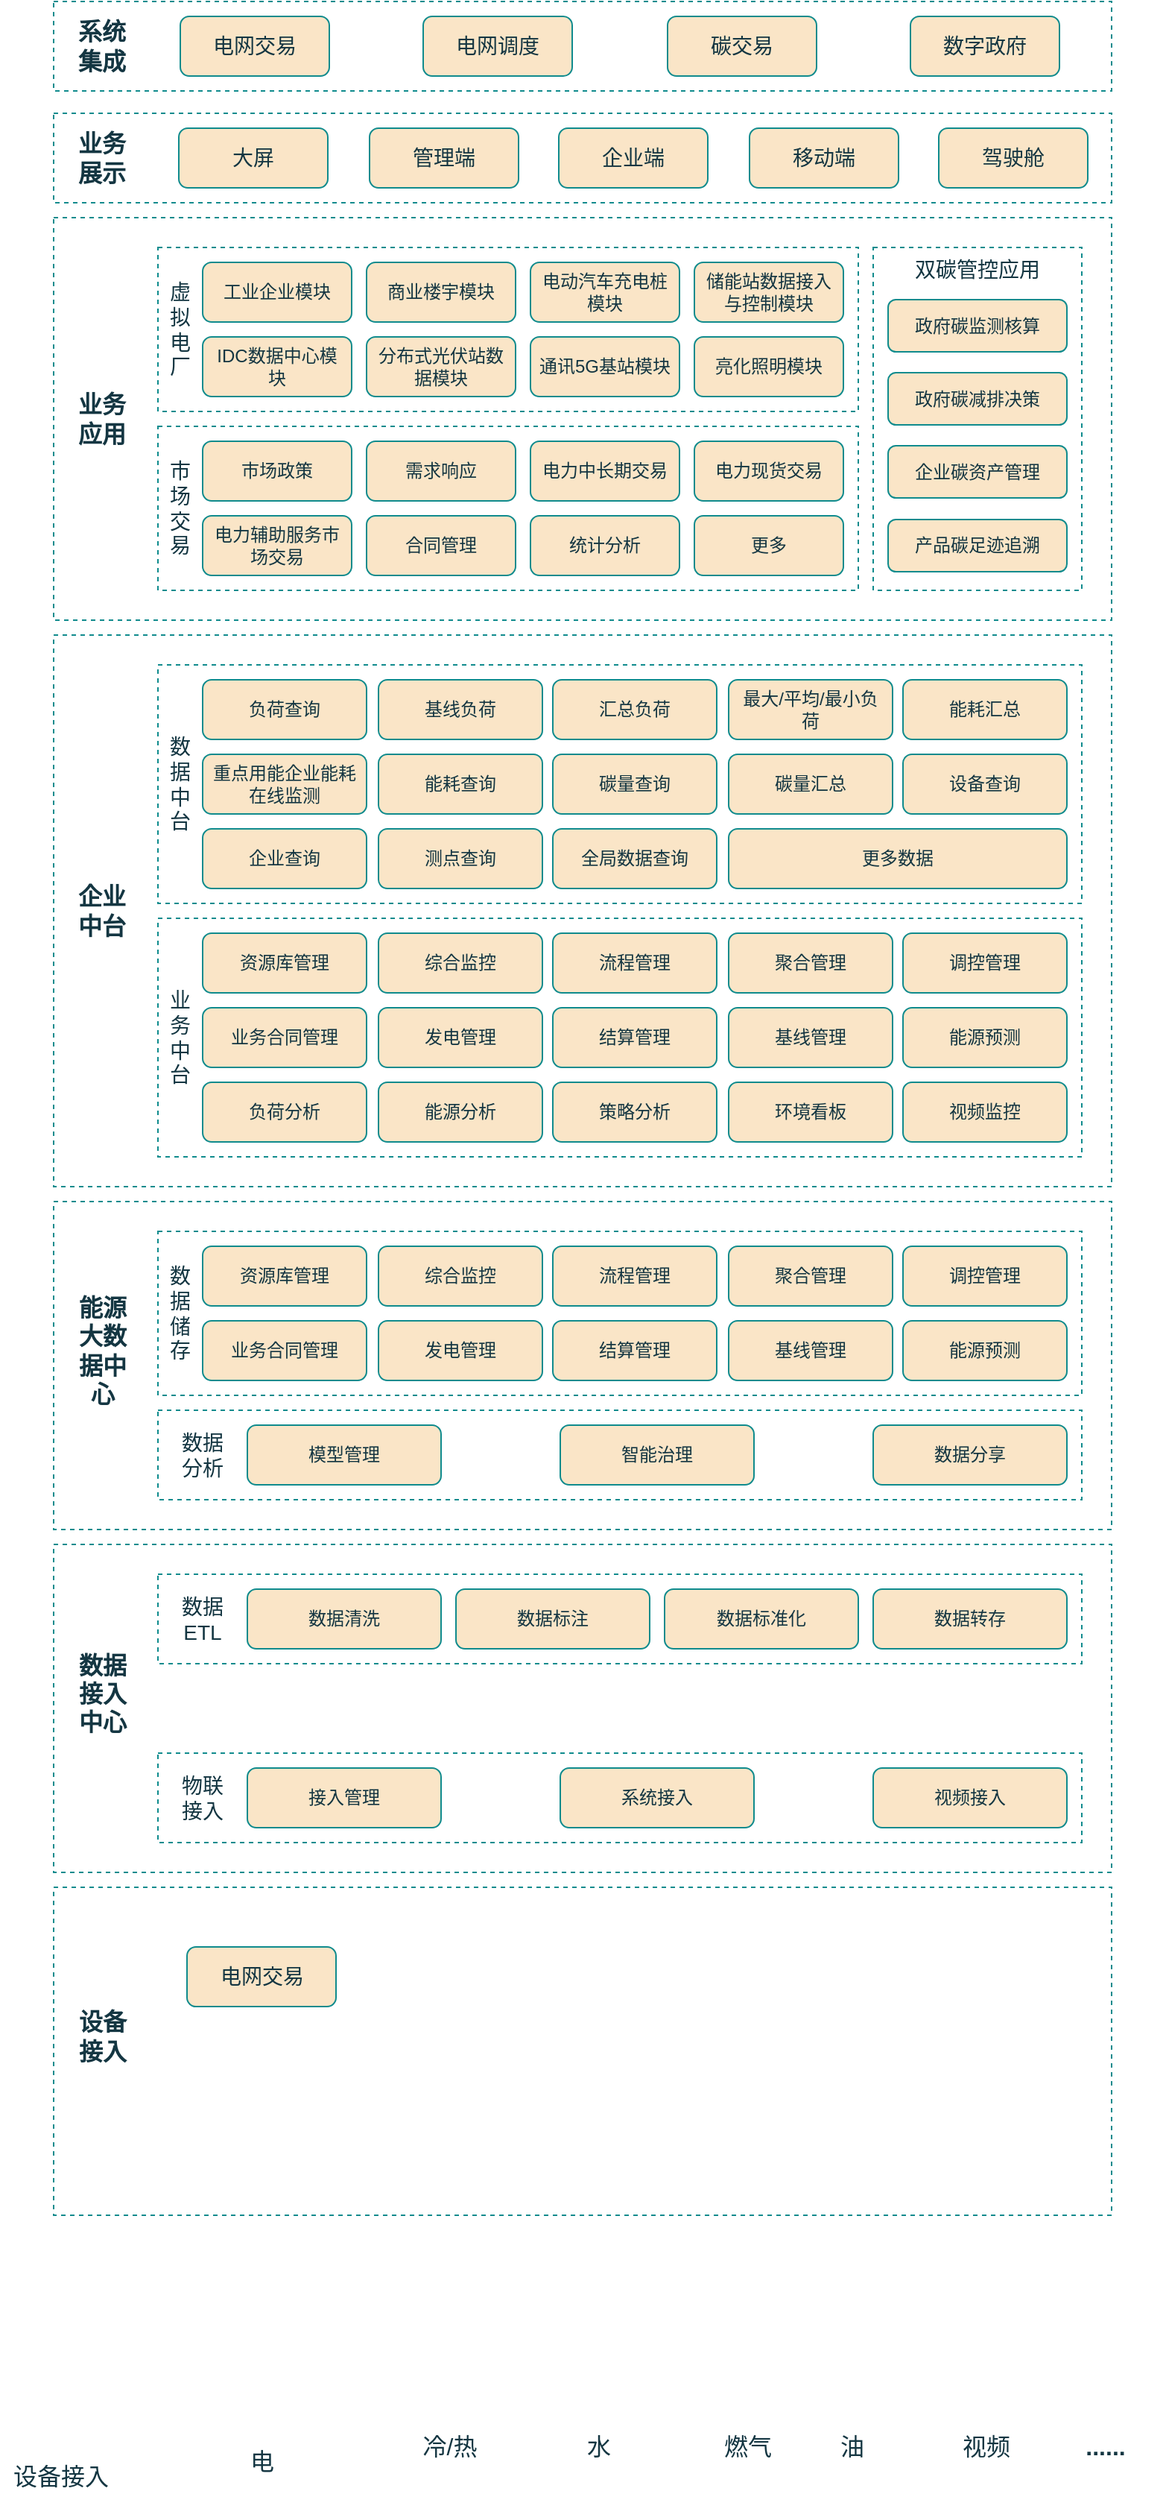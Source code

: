 <mxfile version="21.8.0" type="github">
  <diagram name="第 1 页" id="877RhzWgA3aIjibraQp5">
    <mxGraphModel dx="1426" dy="759" grid="1" gridSize="10" guides="1" tooltips="1" connect="1" arrows="1" fold="1" page="1" pageScale="1" pageWidth="827" pageHeight="1169" math="0" shadow="0">
      <root>
        <mxCell id="0" />
        <mxCell id="1" parent="0" />
        <mxCell id="xxzeKwcSgZ4KopVO6_LS-193" value="" style="rounded=0;whiteSpace=wrap;html=1;fillColor=none;dashed=1;strokeColor=#0F8B8D;labelBackgroundColor=none;fontColor=#143642;" vertex="1" parent="1">
          <mxGeometry x="70" y="820" width="710" height="220" as="geometry" />
        </mxCell>
        <mxCell id="xxzeKwcSgZ4KopVO6_LS-212" value="" style="rounded=0;whiteSpace=wrap;html=1;fillColor=none;dashed=1;strokeColor=#0F8B8D;labelBackgroundColor=none;fontColor=#143642;" vertex="1" parent="1">
          <mxGeometry x="70" y="1050" width="710" height="220" as="geometry" />
        </mxCell>
        <mxCell id="xxzeKwcSgZ4KopVO6_LS-88" value="" style="rounded=0;whiteSpace=wrap;html=1;fillColor=none;dashed=1;strokeColor=#0F8B8D;labelBackgroundColor=none;fontColor=#143642;" vertex="1" parent="1">
          <mxGeometry x="70" y="160" width="710" height="270" as="geometry" />
        </mxCell>
        <mxCell id="xxzeKwcSgZ4KopVO6_LS-36" value="" style="rounded=0;whiteSpace=wrap;html=1;fillColor=none;dashed=1;strokeColor=#0F8B8D;labelBackgroundColor=none;fontColor=#143642;" vertex="1" parent="1">
          <mxGeometry x="140" y="180" width="470" height="110" as="geometry" />
        </mxCell>
        <mxCell id="xxzeKwcSgZ4KopVO6_LS-56" value="" style="rounded=0;whiteSpace=wrap;html=1;fillColor=none;dashed=1;strokeColor=#0F8B8D;labelBackgroundColor=none;fontColor=#143642;" vertex="1" parent="1">
          <mxGeometry x="140" y="300" width="470" height="110" as="geometry" />
        </mxCell>
        <mxCell id="xxzeKwcSgZ4KopVO6_LS-46" value="" style="rounded=0;whiteSpace=wrap;html=1;fillColor=none;dashed=1;strokeColor=#0F8B8D;labelBackgroundColor=none;fontColor=#143642;" vertex="1" parent="1">
          <mxGeometry x="620" y="180" width="140" height="230" as="geometry" />
        </mxCell>
        <mxCell id="xxzeKwcSgZ4KopVO6_LS-24" value="" style="rounded=0;whiteSpace=wrap;html=1;fillColor=none;dashed=1;strokeColor=#0F8B8D;labelBackgroundColor=none;fontColor=#143642;" vertex="1" parent="1">
          <mxGeometry x="70" y="90" width="710" height="60" as="geometry" />
        </mxCell>
        <mxCell id="xxzeKwcSgZ4KopVO6_LS-1" value="" style="rounded=0;whiteSpace=wrap;html=1;fillColor=none;dashed=1;strokeColor=#0F8B8D;labelBackgroundColor=none;fontColor=#143642;" vertex="1" parent="1">
          <mxGeometry x="70" y="15" width="710" height="60" as="geometry" />
        </mxCell>
        <mxCell id="xxzeKwcSgZ4KopVO6_LS-2" value="业务展示" style="text;html=1;strokeColor=none;fillColor=none;align=center;verticalAlign=middle;whiteSpace=wrap;rounded=0;fontSize=16;fontStyle=1;labelBackgroundColor=none;fontColor=#143642;" vertex="1" parent="1">
          <mxGeometry x="80" y="105" width="45" height="30" as="geometry" />
        </mxCell>
        <mxCell id="xxzeKwcSgZ4KopVO6_LS-3" value="业务应用" style="text;html=1;strokeColor=none;fillColor=none;align=center;verticalAlign=middle;whiteSpace=wrap;rounded=0;fontSize=16;fontStyle=1;labelBackgroundColor=none;fontColor=#143642;" vertex="1" parent="1">
          <mxGeometry x="85" y="280" width="35" height="30" as="geometry" />
        </mxCell>
        <mxCell id="xxzeKwcSgZ4KopVO6_LS-7" value="系统集成" style="text;html=1;strokeColor=none;fillColor=none;align=center;verticalAlign=middle;whiteSpace=wrap;rounded=0;fontSize=16;fontStyle=1;labelBackgroundColor=none;fontColor=#143642;" vertex="1" parent="1">
          <mxGeometry x="80" y="30" width="45" height="30" as="geometry" />
        </mxCell>
        <mxCell id="xxzeKwcSgZ4KopVO6_LS-8" value="设备接入" style="text;html=1;strokeColor=none;fillColor=none;align=center;verticalAlign=middle;whiteSpace=wrap;rounded=0;fontSize=16;labelBackgroundColor=none;fontColor=#143642;" vertex="1" parent="1">
          <mxGeometry x="34.5" y="1660" width="80" height="30" as="geometry" />
        </mxCell>
        <mxCell id="xxzeKwcSgZ4KopVO6_LS-9" value="电" style="text;html=1;strokeColor=none;fillColor=none;align=center;verticalAlign=middle;whiteSpace=wrap;rounded=0;fontSize=16;labelBackgroundColor=none;fontColor=#143642;" vertex="1" parent="1">
          <mxGeometry x="169.5" y="1650" width="80" height="30" as="geometry" />
        </mxCell>
        <mxCell id="xxzeKwcSgZ4KopVO6_LS-10" value="冷/热" style="text;html=1;strokeColor=none;fillColor=none;align=center;verticalAlign=middle;whiteSpace=wrap;rounded=0;fontSize=16;labelBackgroundColor=none;fontColor=#143642;" vertex="1" parent="1">
          <mxGeometry x="295.5" y="1640" width="80" height="30" as="geometry" />
        </mxCell>
        <mxCell id="xxzeKwcSgZ4KopVO6_LS-11" value="水" style="text;html=1;strokeColor=none;fillColor=none;align=center;verticalAlign=middle;whiteSpace=wrap;rounded=0;fontSize=16;labelBackgroundColor=none;fontColor=#143642;" vertex="1" parent="1">
          <mxGeometry x="395.5" y="1640" width="80" height="30" as="geometry" />
        </mxCell>
        <mxCell id="xxzeKwcSgZ4KopVO6_LS-12" value="燃气" style="text;html=1;strokeColor=none;fillColor=none;align=center;verticalAlign=middle;whiteSpace=wrap;rounded=0;fontSize=16;labelBackgroundColor=none;fontColor=#143642;" vertex="1" parent="1">
          <mxGeometry x="495.5" y="1640" width="80" height="30" as="geometry" />
        </mxCell>
        <mxCell id="xxzeKwcSgZ4KopVO6_LS-13" value="油" style="text;html=1;strokeColor=none;fillColor=none;align=center;verticalAlign=middle;whiteSpace=wrap;rounded=0;fontSize=16;labelBackgroundColor=none;fontColor=#143642;" vertex="1" parent="1">
          <mxGeometry x="565.5" y="1640" width="80" height="30" as="geometry" />
        </mxCell>
        <mxCell id="xxzeKwcSgZ4KopVO6_LS-14" value="视频" style="text;html=1;strokeColor=none;fillColor=none;align=center;verticalAlign=middle;whiteSpace=wrap;rounded=0;fontSize=16;labelBackgroundColor=none;fontColor=#143642;" vertex="1" parent="1">
          <mxGeometry x="655.5" y="1640" width="80" height="30" as="geometry" />
        </mxCell>
        <mxCell id="xxzeKwcSgZ4KopVO6_LS-15" value="......" style="text;html=1;strokeColor=none;fillColor=none;align=center;verticalAlign=middle;whiteSpace=wrap;rounded=0;fontSize=16;fontStyle=1;labelBackgroundColor=none;fontColor=#143642;" vertex="1" parent="1">
          <mxGeometry x="735.5" y="1640" width="80" height="30" as="geometry" />
        </mxCell>
        <mxCell id="xxzeKwcSgZ4KopVO6_LS-16" value="电网交易" style="rounded=1;whiteSpace=wrap;html=1;fontSize=14;fillColor=#FAE5C7;strokeColor=#0F8B8D;labelBackgroundColor=none;fontColor=#143642;" vertex="1" parent="1">
          <mxGeometry x="155" y="25" width="100" height="40" as="geometry" />
        </mxCell>
        <mxCell id="xxzeKwcSgZ4KopVO6_LS-17" value="电网调度" style="rounded=1;whiteSpace=wrap;html=1;fontSize=14;fillColor=#FAE5C7;strokeColor=#0F8B8D;labelBackgroundColor=none;fontColor=#143642;" vertex="1" parent="1">
          <mxGeometry x="318" y="25" width="100" height="40" as="geometry" />
        </mxCell>
        <mxCell id="xxzeKwcSgZ4KopVO6_LS-18" value="碳交易" style="rounded=1;whiteSpace=wrap;html=1;fontSize=14;fillColor=#FAE5C7;strokeColor=#0F8B8D;labelBackgroundColor=none;fontColor=#143642;" vertex="1" parent="1">
          <mxGeometry x="482" y="25" width="100" height="40" as="geometry" />
        </mxCell>
        <mxCell id="xxzeKwcSgZ4KopVO6_LS-19" value="数字政府" style="rounded=1;whiteSpace=wrap;html=1;fontSize=14;fillColor=#FAE5C7;strokeColor=#0F8B8D;labelBackgroundColor=none;fontColor=#143642;" vertex="1" parent="1">
          <mxGeometry x="645" y="25" width="100" height="40" as="geometry" />
        </mxCell>
        <mxCell id="xxzeKwcSgZ4KopVO6_LS-20" value="大屏" style="rounded=1;whiteSpace=wrap;html=1;fontSize=14;fillColor=#FAE5C7;strokeColor=#0F8B8D;labelBackgroundColor=none;fontColor=#143642;" vertex="1" parent="1">
          <mxGeometry x="154" y="100" width="100" height="40" as="geometry" />
        </mxCell>
        <mxCell id="xxzeKwcSgZ4KopVO6_LS-21" value="管理端" style="rounded=1;whiteSpace=wrap;html=1;fontSize=14;fillColor=#FAE5C7;strokeColor=#0F8B8D;labelBackgroundColor=none;fontColor=#143642;" vertex="1" parent="1">
          <mxGeometry x="282" y="100" width="100" height="40" as="geometry" />
        </mxCell>
        <mxCell id="xxzeKwcSgZ4KopVO6_LS-22" value="企业端" style="rounded=1;whiteSpace=wrap;html=1;fontSize=14;fillColor=#FAE5C7;strokeColor=#0F8B8D;labelBackgroundColor=none;fontColor=#143642;" vertex="1" parent="1">
          <mxGeometry x="409" y="100" width="100" height="40" as="geometry" />
        </mxCell>
        <mxCell id="xxzeKwcSgZ4KopVO6_LS-23" value="移动端" style="rounded=1;whiteSpace=wrap;html=1;fontSize=14;fillColor=#FAE5C7;strokeColor=#0F8B8D;labelBackgroundColor=none;fontColor=#143642;" vertex="1" parent="1">
          <mxGeometry x="537" y="100" width="100" height="40" as="geometry" />
        </mxCell>
        <mxCell id="xxzeKwcSgZ4KopVO6_LS-27" value="驾驶舱" style="rounded=1;whiteSpace=wrap;html=1;fontSize=14;fillColor=#FAE5C7;strokeColor=#0F8B8D;labelBackgroundColor=none;fontColor=#143642;" vertex="1" parent="1">
          <mxGeometry x="664" y="100" width="100" height="40" as="geometry" />
        </mxCell>
        <mxCell id="xxzeKwcSgZ4KopVO6_LS-28" value="工业企业模块" style="rounded=1;whiteSpace=wrap;html=1;fontSize=12;fillColor=#FAE5C7;strokeColor=#0F8B8D;spacingLeft=5;spacingRight=5;labelBackgroundColor=none;fontColor=#143642;" vertex="1" parent="1">
          <mxGeometry x="170" y="190" width="100" height="40" as="geometry" />
        </mxCell>
        <mxCell id="xxzeKwcSgZ4KopVO6_LS-29" value="商业楼宇模块" style="rounded=1;whiteSpace=wrap;html=1;fontSize=12;fillColor=#FAE5C7;strokeColor=#0F8B8D;spacingLeft=5;spacingRight=5;labelBackgroundColor=none;fontColor=#143642;" vertex="1" parent="1">
          <mxGeometry x="280" y="190" width="100" height="40" as="geometry" />
        </mxCell>
        <mxCell id="xxzeKwcSgZ4KopVO6_LS-30" value="IDC数据中心模块" style="rounded=1;whiteSpace=wrap;html=1;fontSize=12;fillColor=#FAE5C7;strokeColor=#0F8B8D;spacingLeft=5;spacingRight=5;labelBackgroundColor=none;fontColor=#143642;" vertex="1" parent="1">
          <mxGeometry x="170" y="240" width="100" height="40" as="geometry" />
        </mxCell>
        <mxCell id="xxzeKwcSgZ4KopVO6_LS-31" value="储能站数据接入与控制模块" style="rounded=1;whiteSpace=wrap;html=1;fontSize=12;fillColor=#FAE5C7;strokeColor=#0F8B8D;spacingLeft=5;spacingRight=5;labelBackgroundColor=none;fontColor=#143642;" vertex="1" parent="1">
          <mxGeometry x="500" y="190" width="100" height="40" as="geometry" />
        </mxCell>
        <mxCell id="xxzeKwcSgZ4KopVO6_LS-32" value="电动汽车充电桩模块" style="rounded=1;whiteSpace=wrap;html=1;fontSize=12;fillColor=#FAE5C7;strokeColor=#0F8B8D;spacingLeft=5;spacingRight=5;labelBackgroundColor=none;fontColor=#143642;" vertex="1" parent="1">
          <mxGeometry x="390" y="190" width="100" height="40" as="geometry" />
        </mxCell>
        <mxCell id="xxzeKwcSgZ4KopVO6_LS-33" value="分布式光伏站数据模块" style="rounded=1;whiteSpace=wrap;html=1;fontSize=12;fillColor=#FAE5C7;strokeColor=#0F8B8D;spacingLeft=5;spacingRight=5;labelBackgroundColor=none;fontColor=#143642;" vertex="1" parent="1">
          <mxGeometry x="280" y="240" width="100" height="40" as="geometry" />
        </mxCell>
        <mxCell id="xxzeKwcSgZ4KopVO6_LS-34" value="通讯5G基站模块" style="rounded=1;whiteSpace=wrap;html=1;fontSize=12;fillColor=#FAE5C7;strokeColor=#0F8B8D;spacingLeft=5;spacingRight=5;labelBackgroundColor=none;fontColor=#143642;" vertex="1" parent="1">
          <mxGeometry x="390" y="240" width="100" height="40" as="geometry" />
        </mxCell>
        <mxCell id="xxzeKwcSgZ4KopVO6_LS-35" value="亮化照明模块" style="rounded=1;whiteSpace=wrap;html=1;fontSize=12;fillColor=#FAE5C7;strokeColor=#0F8B8D;spacingLeft=5;spacingRight=5;labelBackgroundColor=none;fontColor=#143642;" vertex="1" parent="1">
          <mxGeometry x="500" y="240" width="100" height="40" as="geometry" />
        </mxCell>
        <mxCell id="xxzeKwcSgZ4KopVO6_LS-37" value="虚拟电厂" style="text;html=1;strokeColor=none;fillColor=none;align=center;verticalAlign=middle;whiteSpace=wrap;rounded=0;fontSize=14;spacingLeft=5;spacingRight=5;labelBackgroundColor=none;fontColor=#143642;" vertex="1" parent="1">
          <mxGeometry x="140" y="180" width="30" height="110" as="geometry" />
        </mxCell>
        <mxCell id="xxzeKwcSgZ4KopVO6_LS-38" value="政府碳监测核算" style="rounded=1;whiteSpace=wrap;html=1;fontSize=12;fillColor=#FAE5C7;strokeColor=#0F8B8D;spacingLeft=5;spacingRight=5;labelBackgroundColor=none;fontColor=#143642;" vertex="1" parent="1">
          <mxGeometry x="630" y="215" width="120" height="35" as="geometry" />
        </mxCell>
        <mxCell id="xxzeKwcSgZ4KopVO6_LS-39" value="政府碳减排决策" style="rounded=1;whiteSpace=wrap;html=1;fontSize=12;fillColor=#FAE5C7;strokeColor=#0F8B8D;spacingLeft=5;spacingRight=5;labelBackgroundColor=none;fontColor=#143642;" vertex="1" parent="1">
          <mxGeometry x="630" y="264" width="120" height="35" as="geometry" />
        </mxCell>
        <mxCell id="xxzeKwcSgZ4KopVO6_LS-41" value="产品碳足迹追溯" style="rounded=1;whiteSpace=wrap;html=1;fontSize=12;fillColor=#FAE5C7;strokeColor=#0F8B8D;spacingLeft=5;spacingRight=5;labelBackgroundColor=none;fontColor=#143642;" vertex="1" parent="1">
          <mxGeometry x="630" y="362.5" width="120" height="35" as="geometry" />
        </mxCell>
        <mxCell id="xxzeKwcSgZ4KopVO6_LS-42" value="企业碳资产管理" style="rounded=1;whiteSpace=wrap;html=1;fontSize=12;fillColor=#FAE5C7;strokeColor=#0F8B8D;spacingLeft=5;spacingRight=5;labelBackgroundColor=none;fontColor=#143642;" vertex="1" parent="1">
          <mxGeometry x="630" y="313" width="120" height="35" as="geometry" />
        </mxCell>
        <mxCell id="xxzeKwcSgZ4KopVO6_LS-47" value="双碳管控应用" style="text;html=1;strokeColor=none;fillColor=none;align=center;verticalAlign=middle;whiteSpace=wrap;rounded=0;fontSize=14;labelBackgroundColor=none;fontColor=#143642;" vertex="1" parent="1">
          <mxGeometry x="620" y="180" width="140" height="30" as="geometry" />
        </mxCell>
        <mxCell id="xxzeKwcSgZ4KopVO6_LS-48" value="市场政策" style="rounded=1;whiteSpace=wrap;html=1;fontSize=12;fillColor=#FAE5C7;strokeColor=#0F8B8D;spacingLeft=5;spacingRight=5;labelBackgroundColor=none;fontColor=#143642;" vertex="1" parent="1">
          <mxGeometry x="170" y="310" width="100" height="40" as="geometry" />
        </mxCell>
        <mxCell id="xxzeKwcSgZ4KopVO6_LS-49" value="需求响应" style="rounded=1;whiteSpace=wrap;html=1;fontSize=12;fillColor=#FAE5C7;strokeColor=#0F8B8D;spacingLeft=5;spacingRight=5;labelBackgroundColor=none;fontColor=#143642;" vertex="1" parent="1">
          <mxGeometry x="280" y="310" width="100" height="40" as="geometry" />
        </mxCell>
        <mxCell id="xxzeKwcSgZ4KopVO6_LS-50" value="电力辅助服务市场交易" style="rounded=1;whiteSpace=wrap;html=1;fontSize=12;fillColor=#FAE5C7;strokeColor=#0F8B8D;spacingLeft=5;spacingRight=5;labelBackgroundColor=none;fontColor=#143642;" vertex="1" parent="1">
          <mxGeometry x="170" y="360" width="100" height="40" as="geometry" />
        </mxCell>
        <mxCell id="xxzeKwcSgZ4KopVO6_LS-51" value="电力现货交易" style="rounded=1;whiteSpace=wrap;html=1;fontSize=12;fillColor=#FAE5C7;strokeColor=#0F8B8D;spacingLeft=5;spacingRight=5;labelBackgroundColor=none;fontColor=#143642;" vertex="1" parent="1">
          <mxGeometry x="500" y="310" width="100" height="40" as="geometry" />
        </mxCell>
        <mxCell id="xxzeKwcSgZ4KopVO6_LS-52" value="电力中长期交易" style="rounded=1;whiteSpace=wrap;html=1;fontSize=12;fillColor=#FAE5C7;strokeColor=#0F8B8D;spacingLeft=5;spacingRight=5;labelBackgroundColor=none;fontColor=#143642;" vertex="1" parent="1">
          <mxGeometry x="390" y="310" width="100" height="40" as="geometry" />
        </mxCell>
        <mxCell id="xxzeKwcSgZ4KopVO6_LS-53" value="合同管理" style="rounded=1;whiteSpace=wrap;html=1;fontSize=12;fillColor=#FAE5C7;strokeColor=#0F8B8D;spacingLeft=5;spacingRight=5;labelBackgroundColor=none;fontColor=#143642;" vertex="1" parent="1">
          <mxGeometry x="280" y="360" width="100" height="40" as="geometry" />
        </mxCell>
        <mxCell id="xxzeKwcSgZ4KopVO6_LS-54" value="统计分析" style="rounded=1;whiteSpace=wrap;html=1;fontSize=12;fillColor=#FAE5C7;strokeColor=#0F8B8D;spacingLeft=5;spacingRight=5;labelBackgroundColor=none;fontColor=#143642;" vertex="1" parent="1">
          <mxGeometry x="390" y="360" width="100" height="40" as="geometry" />
        </mxCell>
        <mxCell id="xxzeKwcSgZ4KopVO6_LS-55" value="更多" style="rounded=1;whiteSpace=wrap;html=1;fontSize=12;fillColor=#FAE5C7;strokeColor=#0F8B8D;spacingLeft=5;spacingRight=5;labelBackgroundColor=none;fontColor=#143642;" vertex="1" parent="1">
          <mxGeometry x="500" y="360" width="100" height="40" as="geometry" />
        </mxCell>
        <mxCell id="xxzeKwcSgZ4KopVO6_LS-87" value="市场交易" style="text;html=1;strokeColor=none;fillColor=none;align=center;verticalAlign=middle;whiteSpace=wrap;rounded=0;fontSize=14;spacingLeft=5;spacingRight=5;labelBackgroundColor=none;fontColor=#143642;" vertex="1" parent="1">
          <mxGeometry x="140" y="300" width="30" height="110" as="geometry" />
        </mxCell>
        <mxCell id="xxzeKwcSgZ4KopVO6_LS-89" value="" style="rounded=0;whiteSpace=wrap;html=1;fillColor=none;dashed=1;strokeColor=#0F8B8D;labelBackgroundColor=none;fontColor=#143642;" vertex="1" parent="1">
          <mxGeometry x="70" y="440" width="710" height="370" as="geometry" />
        </mxCell>
        <mxCell id="xxzeKwcSgZ4KopVO6_LS-90" value="" style="rounded=0;whiteSpace=wrap;html=1;fillColor=none;dashed=1;strokeColor=#0F8B8D;labelBackgroundColor=none;fontColor=#143642;" vertex="1" parent="1">
          <mxGeometry x="140" y="460" width="620" height="160" as="geometry" />
        </mxCell>
        <mxCell id="xxzeKwcSgZ4KopVO6_LS-91" value="" style="rounded=0;whiteSpace=wrap;html=1;fillColor=none;dashed=1;strokeColor=#0F8B8D;labelBackgroundColor=none;fontColor=#143642;" vertex="1" parent="1">
          <mxGeometry x="140" y="630" width="620" height="160" as="geometry" />
        </mxCell>
        <mxCell id="xxzeKwcSgZ4KopVO6_LS-93" value="企业中台" style="text;html=1;strokeColor=none;fillColor=none;align=center;verticalAlign=middle;whiteSpace=wrap;rounded=0;fontSize=16;fontStyle=1;labelBackgroundColor=none;fontColor=#143642;" vertex="1" parent="1">
          <mxGeometry x="85" y="610" width="35" height="30" as="geometry" />
        </mxCell>
        <mxCell id="xxzeKwcSgZ4KopVO6_LS-94" value="负荷查询" style="rounded=1;whiteSpace=wrap;html=1;fontSize=12;fillColor=#FAE5C7;strokeColor=#0F8B8D;spacingLeft=5;spacingRight=5;labelBackgroundColor=none;fontColor=#143642;" vertex="1" parent="1">
          <mxGeometry x="170" y="470" width="110" height="40" as="geometry" />
        </mxCell>
        <mxCell id="xxzeKwcSgZ4KopVO6_LS-95" value="基线负荷" style="rounded=1;whiteSpace=wrap;html=1;fontSize=12;fillColor=#FAE5C7;strokeColor=#0F8B8D;spacingLeft=5;spacingRight=5;labelBackgroundColor=none;fontColor=#143642;" vertex="1" parent="1">
          <mxGeometry x="288" y="470" width="110" height="40" as="geometry" />
        </mxCell>
        <mxCell id="xxzeKwcSgZ4KopVO6_LS-96" value="重点用能企业能耗在线监测" style="rounded=1;whiteSpace=wrap;html=1;fontSize=12;fillColor=#FAE5C7;strokeColor=#0F8B8D;spacingLeft=5;spacingRight=5;labelBackgroundColor=none;fontColor=#143642;" vertex="1" parent="1">
          <mxGeometry x="170" y="520" width="110" height="40" as="geometry" />
        </mxCell>
        <mxCell id="xxzeKwcSgZ4KopVO6_LS-97" value="最大/平均/最小负荷" style="rounded=1;whiteSpace=wrap;html=1;fontSize=12;fillColor=#FAE5C7;strokeColor=#0F8B8D;spacingLeft=5;spacingRight=5;labelBackgroundColor=none;fontColor=#143642;" vertex="1" parent="1">
          <mxGeometry x="523" y="470" width="110" height="40" as="geometry" />
        </mxCell>
        <mxCell id="xxzeKwcSgZ4KopVO6_LS-98" value="汇总负荷" style="rounded=1;whiteSpace=wrap;html=1;fontSize=12;fillColor=#FAE5C7;strokeColor=#0F8B8D;spacingLeft=5;spacingRight=5;labelBackgroundColor=none;fontColor=#143642;" vertex="1" parent="1">
          <mxGeometry x="405" y="470" width="110" height="40" as="geometry" />
        </mxCell>
        <mxCell id="xxzeKwcSgZ4KopVO6_LS-99" value="能耗查询" style="rounded=1;whiteSpace=wrap;html=1;fontSize=12;fillColor=#FAE5C7;strokeColor=#0F8B8D;spacingLeft=5;spacingRight=5;labelBackgroundColor=none;fontColor=#143642;" vertex="1" parent="1">
          <mxGeometry x="288" y="520" width="110" height="40" as="geometry" />
        </mxCell>
        <mxCell id="xxzeKwcSgZ4KopVO6_LS-100" value="碳量查询" style="rounded=1;whiteSpace=wrap;html=1;fontSize=12;fillColor=#FAE5C7;strokeColor=#0F8B8D;spacingLeft=5;spacingRight=5;labelBackgroundColor=none;fontColor=#143642;" vertex="1" parent="1">
          <mxGeometry x="405" y="520" width="110" height="40" as="geometry" />
        </mxCell>
        <mxCell id="xxzeKwcSgZ4KopVO6_LS-101" value="碳量汇总" style="rounded=1;whiteSpace=wrap;html=1;fontSize=12;fillColor=#FAE5C7;strokeColor=#0F8B8D;spacingLeft=5;spacingRight=5;labelBackgroundColor=none;fontColor=#143642;" vertex="1" parent="1">
          <mxGeometry x="523" y="520" width="110" height="40" as="geometry" />
        </mxCell>
        <mxCell id="xxzeKwcSgZ4KopVO6_LS-102" value="数据中台" style="text;html=1;strokeColor=none;fillColor=none;align=center;verticalAlign=middle;whiteSpace=wrap;rounded=0;fontSize=14;spacingLeft=5;spacingRight=5;labelBackgroundColor=none;fontColor=#143642;" vertex="1" parent="1">
          <mxGeometry x="140" y="460" width="30" height="160" as="geometry" />
        </mxCell>
        <mxCell id="xxzeKwcSgZ4KopVO6_LS-108" value="资源库管理" style="rounded=1;whiteSpace=wrap;html=1;fontSize=12;fillColor=#FAE5C7;strokeColor=#0F8B8D;spacingLeft=5;spacingRight=5;labelBackgroundColor=none;fontColor=#143642;" vertex="1" parent="1">
          <mxGeometry x="170" y="640" width="110" height="40" as="geometry" />
        </mxCell>
        <mxCell id="xxzeKwcSgZ4KopVO6_LS-109" value="综合监控" style="rounded=1;whiteSpace=wrap;html=1;fontSize=12;fillColor=#FAE5C7;strokeColor=#0F8B8D;spacingLeft=5;spacingRight=5;labelBackgroundColor=none;fontColor=#143642;" vertex="1" parent="1">
          <mxGeometry x="288" y="640" width="110" height="40" as="geometry" />
        </mxCell>
        <mxCell id="xxzeKwcSgZ4KopVO6_LS-110" value="业务合同管理" style="rounded=1;whiteSpace=wrap;html=1;fontSize=12;fillColor=#FAE5C7;strokeColor=#0F8B8D;spacingLeft=5;spacingRight=5;labelBackgroundColor=none;fontColor=#143642;" vertex="1" parent="1">
          <mxGeometry x="170" y="690" width="110" height="40" as="geometry" />
        </mxCell>
        <mxCell id="xxzeKwcSgZ4KopVO6_LS-111" value="聚合管理" style="rounded=1;whiteSpace=wrap;html=1;fontSize=12;fillColor=#FAE5C7;strokeColor=#0F8B8D;spacingLeft=5;spacingRight=5;labelBackgroundColor=none;fontColor=#143642;" vertex="1" parent="1">
          <mxGeometry x="523" y="640" width="110" height="40" as="geometry" />
        </mxCell>
        <mxCell id="xxzeKwcSgZ4KopVO6_LS-112" value="流程管理" style="rounded=1;whiteSpace=wrap;html=1;fontSize=12;fillColor=#FAE5C7;strokeColor=#0F8B8D;spacingLeft=5;spacingRight=5;labelBackgroundColor=none;fontColor=#143642;" vertex="1" parent="1">
          <mxGeometry x="405" y="640" width="110" height="40" as="geometry" />
        </mxCell>
        <mxCell id="xxzeKwcSgZ4KopVO6_LS-113" value="发电管理" style="rounded=1;whiteSpace=wrap;html=1;fontSize=12;fillColor=#FAE5C7;strokeColor=#0F8B8D;spacingLeft=5;spacingRight=5;labelBackgroundColor=none;fontColor=#143642;" vertex="1" parent="1">
          <mxGeometry x="288" y="690" width="110" height="40" as="geometry" />
        </mxCell>
        <mxCell id="xxzeKwcSgZ4KopVO6_LS-114" value="结算管理" style="rounded=1;whiteSpace=wrap;html=1;fontSize=12;fillColor=#FAE5C7;strokeColor=#0F8B8D;spacingLeft=5;spacingRight=5;labelBackgroundColor=none;fontColor=#143642;" vertex="1" parent="1">
          <mxGeometry x="405" y="690" width="110" height="40" as="geometry" />
        </mxCell>
        <mxCell id="xxzeKwcSgZ4KopVO6_LS-115" value="基线管理" style="rounded=1;whiteSpace=wrap;html=1;fontSize=12;fillColor=#FAE5C7;strokeColor=#0F8B8D;spacingLeft=5;spacingRight=5;labelBackgroundColor=none;fontColor=#143642;" vertex="1" parent="1">
          <mxGeometry x="523" y="690" width="110" height="40" as="geometry" />
        </mxCell>
        <mxCell id="xxzeKwcSgZ4KopVO6_LS-116" value="业务中台" style="text;html=1;strokeColor=none;fillColor=none;align=center;verticalAlign=middle;whiteSpace=wrap;rounded=0;fontSize=14;spacingLeft=5;spacingRight=5;labelBackgroundColor=none;fontColor=#143642;" vertex="1" parent="1">
          <mxGeometry x="140" y="630" width="30" height="160" as="geometry" />
        </mxCell>
        <mxCell id="xxzeKwcSgZ4KopVO6_LS-117" value="能耗汇总" style="rounded=1;whiteSpace=wrap;html=1;fontSize=12;fillColor=#FAE5C7;strokeColor=#0F8B8D;spacingLeft=5;spacingRight=5;labelBackgroundColor=none;fontColor=#143642;" vertex="1" parent="1">
          <mxGeometry x="640" y="470" width="110" height="40" as="geometry" />
        </mxCell>
        <mxCell id="xxzeKwcSgZ4KopVO6_LS-118" value="设备查询" style="rounded=1;whiteSpace=wrap;html=1;fontSize=12;fillColor=#FAE5C7;strokeColor=#0F8B8D;spacingLeft=5;spacingRight=5;labelBackgroundColor=none;fontColor=#143642;" vertex="1" parent="1">
          <mxGeometry x="640" y="520" width="110" height="40" as="geometry" />
        </mxCell>
        <mxCell id="xxzeKwcSgZ4KopVO6_LS-119" value="调控管理" style="rounded=1;whiteSpace=wrap;html=1;fontSize=12;fillColor=#FAE5C7;strokeColor=#0F8B8D;spacingLeft=5;spacingRight=5;labelBackgroundColor=none;fontColor=#143642;" vertex="1" parent="1">
          <mxGeometry x="640" y="640" width="110" height="40" as="geometry" />
        </mxCell>
        <mxCell id="xxzeKwcSgZ4KopVO6_LS-120" value="能源预测" style="rounded=1;whiteSpace=wrap;html=1;fontSize=12;fillColor=#FAE5C7;strokeColor=#0F8B8D;spacingLeft=5;spacingRight=5;labelBackgroundColor=none;fontColor=#143642;" vertex="1" parent="1">
          <mxGeometry x="640" y="690" width="110" height="40" as="geometry" />
        </mxCell>
        <mxCell id="xxzeKwcSgZ4KopVO6_LS-121" value="负荷分析" style="rounded=1;whiteSpace=wrap;html=1;fontSize=12;fillColor=#FAE5C7;strokeColor=#0F8B8D;spacingLeft=5;spacingRight=5;labelBackgroundColor=none;fontColor=#143642;" vertex="1" parent="1">
          <mxGeometry x="170" y="740" width="110" height="40" as="geometry" />
        </mxCell>
        <mxCell id="xxzeKwcSgZ4KopVO6_LS-122" value="能源分析" style="rounded=1;whiteSpace=wrap;html=1;fontSize=12;fillColor=#FAE5C7;strokeColor=#0F8B8D;spacingLeft=5;spacingRight=5;labelBackgroundColor=none;fontColor=#143642;" vertex="1" parent="1">
          <mxGeometry x="288" y="740" width="110" height="40" as="geometry" />
        </mxCell>
        <mxCell id="xxzeKwcSgZ4KopVO6_LS-123" value="策略分析" style="rounded=1;whiteSpace=wrap;html=1;fontSize=12;fillColor=#FAE5C7;strokeColor=#0F8B8D;spacingLeft=5;spacingRight=5;labelBackgroundColor=none;fontColor=#143642;" vertex="1" parent="1">
          <mxGeometry x="405" y="740" width="110" height="40" as="geometry" />
        </mxCell>
        <mxCell id="xxzeKwcSgZ4KopVO6_LS-124" value="环境看板" style="rounded=1;whiteSpace=wrap;html=1;fontSize=12;fillColor=#FAE5C7;strokeColor=#0F8B8D;spacingLeft=5;spacingRight=5;labelBackgroundColor=none;fontColor=#143642;" vertex="1" parent="1">
          <mxGeometry x="523" y="740" width="110" height="40" as="geometry" />
        </mxCell>
        <mxCell id="xxzeKwcSgZ4KopVO6_LS-125" value="视频监控" style="rounded=1;whiteSpace=wrap;html=1;fontSize=12;fillColor=#FAE5C7;strokeColor=#0F8B8D;spacingLeft=5;spacingRight=5;labelBackgroundColor=none;fontColor=#143642;" vertex="1" parent="1">
          <mxGeometry x="640" y="740" width="110" height="40" as="geometry" />
        </mxCell>
        <mxCell id="xxzeKwcSgZ4KopVO6_LS-128" value="企业查询" style="rounded=1;whiteSpace=wrap;html=1;fontSize=12;fillColor=#FAE5C7;strokeColor=#0F8B8D;spacingLeft=5;spacingRight=5;labelBackgroundColor=none;fontColor=#143642;" vertex="1" parent="1">
          <mxGeometry x="170" y="570" width="110" height="40" as="geometry" />
        </mxCell>
        <mxCell id="xxzeKwcSgZ4KopVO6_LS-129" value="测点查询" style="rounded=1;whiteSpace=wrap;html=1;fontSize=12;fillColor=#FAE5C7;strokeColor=#0F8B8D;spacingLeft=5;spacingRight=5;labelBackgroundColor=none;fontColor=#143642;" vertex="1" parent="1">
          <mxGeometry x="288" y="570" width="110" height="40" as="geometry" />
        </mxCell>
        <mxCell id="xxzeKwcSgZ4KopVO6_LS-130" value="全局数据查询" style="rounded=1;whiteSpace=wrap;html=1;fontSize=12;fillColor=#FAE5C7;strokeColor=#0F8B8D;spacingLeft=5;spacingRight=5;labelBackgroundColor=none;fontColor=#143642;" vertex="1" parent="1">
          <mxGeometry x="405" y="570" width="110" height="40" as="geometry" />
        </mxCell>
        <mxCell id="xxzeKwcSgZ4KopVO6_LS-131" value="更多数据" style="rounded=1;whiteSpace=wrap;html=1;fontSize=12;fillColor=#FAE5C7;strokeColor=#0F8B8D;spacingLeft=5;spacingRight=5;labelBackgroundColor=none;fontColor=#143642;" vertex="1" parent="1">
          <mxGeometry x="523" y="570" width="227" height="40" as="geometry" />
        </mxCell>
        <mxCell id="xxzeKwcSgZ4KopVO6_LS-164" value="" style="rounded=0;whiteSpace=wrap;html=1;fillColor=none;dashed=1;strokeColor=#0F8B8D;labelBackgroundColor=none;fontColor=#143642;" vertex="1" parent="1">
          <mxGeometry x="140" y="840" width="620" height="110" as="geometry" />
        </mxCell>
        <mxCell id="xxzeKwcSgZ4KopVO6_LS-165" value="资源库管理" style="rounded=1;whiteSpace=wrap;html=1;fontSize=12;fillColor=#FAE5C7;strokeColor=#0F8B8D;spacingLeft=5;spacingRight=5;labelBackgroundColor=none;fontColor=#143642;" vertex="1" parent="1">
          <mxGeometry x="170" y="850" width="110" height="40" as="geometry" />
        </mxCell>
        <mxCell id="xxzeKwcSgZ4KopVO6_LS-166" value="综合监控" style="rounded=1;whiteSpace=wrap;html=1;fontSize=12;fillColor=#FAE5C7;strokeColor=#0F8B8D;spacingLeft=5;spacingRight=5;labelBackgroundColor=none;fontColor=#143642;" vertex="1" parent="1">
          <mxGeometry x="288" y="850" width="110" height="40" as="geometry" />
        </mxCell>
        <mxCell id="xxzeKwcSgZ4KopVO6_LS-167" value="业务合同管理" style="rounded=1;whiteSpace=wrap;html=1;fontSize=12;fillColor=#FAE5C7;strokeColor=#0F8B8D;spacingLeft=5;spacingRight=5;labelBackgroundColor=none;fontColor=#143642;" vertex="1" parent="1">
          <mxGeometry x="170" y="900" width="110" height="40" as="geometry" />
        </mxCell>
        <mxCell id="xxzeKwcSgZ4KopVO6_LS-168" value="聚合管理" style="rounded=1;whiteSpace=wrap;html=1;fontSize=12;fillColor=#FAE5C7;strokeColor=#0F8B8D;spacingLeft=5;spacingRight=5;labelBackgroundColor=none;fontColor=#143642;" vertex="1" parent="1">
          <mxGeometry x="523" y="850" width="110" height="40" as="geometry" />
        </mxCell>
        <mxCell id="xxzeKwcSgZ4KopVO6_LS-169" value="流程管理" style="rounded=1;whiteSpace=wrap;html=1;fontSize=12;fillColor=#FAE5C7;strokeColor=#0F8B8D;spacingLeft=5;spacingRight=5;labelBackgroundColor=none;fontColor=#143642;" vertex="1" parent="1">
          <mxGeometry x="405" y="850" width="110" height="40" as="geometry" />
        </mxCell>
        <mxCell id="xxzeKwcSgZ4KopVO6_LS-170" value="发电管理" style="rounded=1;whiteSpace=wrap;html=1;fontSize=12;fillColor=#FAE5C7;strokeColor=#0F8B8D;spacingLeft=5;spacingRight=5;labelBackgroundColor=none;fontColor=#143642;" vertex="1" parent="1">
          <mxGeometry x="288" y="900" width="110" height="40" as="geometry" />
        </mxCell>
        <mxCell id="xxzeKwcSgZ4KopVO6_LS-171" value="结算管理" style="rounded=1;whiteSpace=wrap;html=1;fontSize=12;fillColor=#FAE5C7;strokeColor=#0F8B8D;spacingLeft=5;spacingRight=5;labelBackgroundColor=none;fontColor=#143642;" vertex="1" parent="1">
          <mxGeometry x="405" y="900" width="110" height="40" as="geometry" />
        </mxCell>
        <mxCell id="xxzeKwcSgZ4KopVO6_LS-172" value="基线管理" style="rounded=1;whiteSpace=wrap;html=1;fontSize=12;fillColor=#FAE5C7;strokeColor=#0F8B8D;spacingLeft=5;spacingRight=5;labelBackgroundColor=none;fontColor=#143642;" vertex="1" parent="1">
          <mxGeometry x="523" y="900" width="110" height="40" as="geometry" />
        </mxCell>
        <mxCell id="xxzeKwcSgZ4KopVO6_LS-173" value="数据储存" style="text;html=1;strokeColor=none;fillColor=none;align=center;verticalAlign=middle;whiteSpace=wrap;rounded=0;fontSize=14;spacingLeft=5;spacingRight=5;labelBackgroundColor=none;fontColor=#143642;" vertex="1" parent="1">
          <mxGeometry x="140" y="840" width="30" height="110" as="geometry" />
        </mxCell>
        <mxCell id="xxzeKwcSgZ4KopVO6_LS-174" value="调控管理" style="rounded=1;whiteSpace=wrap;html=1;fontSize=12;fillColor=#FAE5C7;strokeColor=#0F8B8D;spacingLeft=5;spacingRight=5;labelBackgroundColor=none;fontColor=#143642;" vertex="1" parent="1">
          <mxGeometry x="640" y="850" width="110" height="40" as="geometry" />
        </mxCell>
        <mxCell id="xxzeKwcSgZ4KopVO6_LS-175" value="能源预测" style="rounded=1;whiteSpace=wrap;html=1;fontSize=12;fillColor=#FAE5C7;strokeColor=#0F8B8D;spacingLeft=5;spacingRight=5;labelBackgroundColor=none;fontColor=#143642;" vertex="1" parent="1">
          <mxGeometry x="640" y="900" width="110" height="40" as="geometry" />
        </mxCell>
        <mxCell id="xxzeKwcSgZ4KopVO6_LS-181" value="" style="rounded=0;whiteSpace=wrap;html=1;fillColor=none;dashed=1;strokeColor=#0F8B8D;labelBackgroundColor=none;fontColor=#143642;" vertex="1" parent="1">
          <mxGeometry x="140" y="960" width="620" height="60" as="geometry" />
        </mxCell>
        <mxCell id="xxzeKwcSgZ4KopVO6_LS-183" value="模型管理" style="rounded=1;whiteSpace=wrap;html=1;fontSize=12;fillColor=#FAE5C7;strokeColor=#0F8B8D;spacingLeft=5;spacingRight=5;labelBackgroundColor=none;fontColor=#143642;" vertex="1" parent="1">
          <mxGeometry x="200" y="970" width="130" height="40" as="geometry" />
        </mxCell>
        <mxCell id="xxzeKwcSgZ4KopVO6_LS-185" value="数据分享" style="rounded=1;whiteSpace=wrap;html=1;fontSize=12;fillColor=#FAE5C7;strokeColor=#0F8B8D;spacingLeft=5;spacingRight=5;labelBackgroundColor=none;fontColor=#143642;" vertex="1" parent="1">
          <mxGeometry x="620" y="970" width="130" height="40" as="geometry" />
        </mxCell>
        <mxCell id="xxzeKwcSgZ4KopVO6_LS-186" value="智能治理" style="rounded=1;whiteSpace=wrap;html=1;fontSize=12;fillColor=#FAE5C7;strokeColor=#0F8B8D;spacingLeft=5;spacingRight=5;labelBackgroundColor=none;fontColor=#143642;" vertex="1" parent="1">
          <mxGeometry x="410" y="970" width="130" height="40" as="geometry" />
        </mxCell>
        <mxCell id="xxzeKwcSgZ4KopVO6_LS-190" value="数据分析" style="text;html=1;strokeColor=none;fillColor=none;align=center;verticalAlign=middle;whiteSpace=wrap;rounded=0;fontSize=14;spacingLeft=10;spacingRight=10;labelBackgroundColor=none;fontColor=#143642;" vertex="1" parent="1">
          <mxGeometry x="140" y="960" width="60" height="60" as="geometry" />
        </mxCell>
        <mxCell id="xxzeKwcSgZ4KopVO6_LS-194" value="能源大数据中心" style="text;html=1;strokeColor=none;fillColor=none;align=center;verticalAlign=middle;whiteSpace=wrap;rounded=0;fontSize=16;fontStyle=1;labelBackgroundColor=none;fontColor=#143642;" vertex="1" parent="1">
          <mxGeometry x="82.5" y="875" width="40" height="90" as="geometry" />
        </mxCell>
        <mxCell id="xxzeKwcSgZ4KopVO6_LS-195" value="" style="rounded=0;whiteSpace=wrap;html=1;fillColor=none;dashed=1;strokeColor=#0F8B8D;labelBackgroundColor=none;fontColor=#143642;" vertex="1" parent="1">
          <mxGeometry x="140" y="1070" width="620" height="60" as="geometry" />
        </mxCell>
        <mxCell id="xxzeKwcSgZ4KopVO6_LS-197" value="数据清洗" style="rounded=1;whiteSpace=wrap;html=1;fontSize=12;fillColor=#FAE5C7;strokeColor=#0F8B8D;spacingLeft=5;spacingRight=5;labelBackgroundColor=none;fontColor=#143642;" vertex="1" parent="1">
          <mxGeometry x="200" y="1080" width="130" height="40" as="geometry" />
        </mxCell>
        <mxCell id="xxzeKwcSgZ4KopVO6_LS-199" value="数据标准化" style="rounded=1;whiteSpace=wrap;html=1;fontSize=12;fillColor=#FAE5C7;strokeColor=#0F8B8D;spacingLeft=5;spacingRight=5;labelBackgroundColor=none;fontColor=#143642;" vertex="1" parent="1">
          <mxGeometry x="480" y="1080" width="130" height="40" as="geometry" />
        </mxCell>
        <mxCell id="xxzeKwcSgZ4KopVO6_LS-200" value="数据标注" style="rounded=1;whiteSpace=wrap;html=1;fontSize=12;fillColor=#FAE5C7;strokeColor=#0F8B8D;spacingLeft=5;spacingRight=5;labelBackgroundColor=none;fontColor=#143642;" vertex="1" parent="1">
          <mxGeometry x="340" y="1080" width="130" height="40" as="geometry" />
        </mxCell>
        <mxCell id="xxzeKwcSgZ4KopVO6_LS-204" value="数据ETL" style="text;html=1;strokeColor=none;fillColor=none;align=center;verticalAlign=middle;whiteSpace=wrap;rounded=0;fontSize=14;spacingLeft=5;spacingRight=5;labelBackgroundColor=none;fontColor=#143642;" vertex="1" parent="1">
          <mxGeometry x="140" y="1070" width="60" height="60" as="geometry" />
        </mxCell>
        <mxCell id="xxzeKwcSgZ4KopVO6_LS-205" value="数据转存" style="rounded=1;whiteSpace=wrap;html=1;fontSize=12;fillColor=#FAE5C7;strokeColor=#0F8B8D;spacingLeft=5;spacingRight=5;labelBackgroundColor=none;fontColor=#143642;" vertex="1" parent="1">
          <mxGeometry x="620" y="1080" width="130" height="40" as="geometry" />
        </mxCell>
        <mxCell id="xxzeKwcSgZ4KopVO6_LS-207" value="" style="rounded=0;whiteSpace=wrap;html=1;fillColor=none;dashed=1;strokeColor=#0F8B8D;labelBackgroundColor=none;fontColor=#143642;" vertex="1" parent="1">
          <mxGeometry x="140" y="1190" width="620" height="60" as="geometry" />
        </mxCell>
        <mxCell id="xxzeKwcSgZ4KopVO6_LS-208" value="接入管理" style="rounded=1;whiteSpace=wrap;html=1;fontSize=12;fillColor=#FAE5C7;strokeColor=#0F8B8D;spacingLeft=5;spacingRight=5;labelBackgroundColor=none;fontColor=#143642;" vertex="1" parent="1">
          <mxGeometry x="200" y="1200" width="130" height="40" as="geometry" />
        </mxCell>
        <mxCell id="xxzeKwcSgZ4KopVO6_LS-209" value="视频接入" style="rounded=1;whiteSpace=wrap;html=1;fontSize=12;fillColor=#FAE5C7;strokeColor=#0F8B8D;spacingLeft=5;spacingRight=5;labelBackgroundColor=none;fontColor=#143642;" vertex="1" parent="1">
          <mxGeometry x="620" y="1200" width="130" height="40" as="geometry" />
        </mxCell>
        <mxCell id="xxzeKwcSgZ4KopVO6_LS-210" value="系统接入" style="rounded=1;whiteSpace=wrap;html=1;fontSize=12;fillColor=#FAE5C7;strokeColor=#0F8B8D;spacingLeft=5;spacingRight=5;labelBackgroundColor=none;fontColor=#143642;" vertex="1" parent="1">
          <mxGeometry x="410" y="1200" width="130" height="40" as="geometry" />
        </mxCell>
        <mxCell id="xxzeKwcSgZ4KopVO6_LS-211" value="物联接入" style="text;html=1;strokeColor=none;fillColor=none;align=center;verticalAlign=middle;whiteSpace=wrap;rounded=0;fontSize=14;spacingLeft=10;spacingRight=10;labelBackgroundColor=none;fontColor=#143642;" vertex="1" parent="1">
          <mxGeometry x="140" y="1190" width="60" height="60" as="geometry" />
        </mxCell>
        <mxCell id="xxzeKwcSgZ4KopVO6_LS-213" value="数据接入中心" style="text;html=1;strokeColor=none;fillColor=none;align=center;verticalAlign=middle;whiteSpace=wrap;rounded=0;fontSize=16;fontStyle=1;labelBackgroundColor=none;fontColor=#143642;" vertex="1" parent="1">
          <mxGeometry x="82.5" y="1105" width="40" height="90" as="geometry" />
        </mxCell>
        <mxCell id="xxzeKwcSgZ4KopVO6_LS-214" value="" style="rounded=0;whiteSpace=wrap;html=1;fillColor=none;dashed=1;strokeColor=#0F8B8D;labelBackgroundColor=none;fontColor=#143642;" vertex="1" parent="1">
          <mxGeometry x="70" y="1280" width="710" height="220" as="geometry" />
        </mxCell>
        <mxCell id="xxzeKwcSgZ4KopVO6_LS-226" value="设备接入" style="text;html=1;strokeColor=none;fillColor=none;align=center;verticalAlign=middle;whiteSpace=wrap;rounded=0;fontSize=16;fontStyle=1;labelBackgroundColor=none;fontColor=#143642;" vertex="1" parent="1">
          <mxGeometry x="82.5" y="1335" width="40" height="90" as="geometry" />
        </mxCell>
        <mxCell id="xxzeKwcSgZ4KopVO6_LS-227" value="电网交易" style="rounded=1;whiteSpace=wrap;html=1;fontSize=14;fillColor=#FAE5C7;strokeColor=#0F8B8D;labelBackgroundColor=none;fontColor=#143642;" vertex="1" parent="1">
          <mxGeometry x="159.5" y="1320" width="100" height="40" as="geometry" />
        </mxCell>
      </root>
    </mxGraphModel>
  </diagram>
</mxfile>
